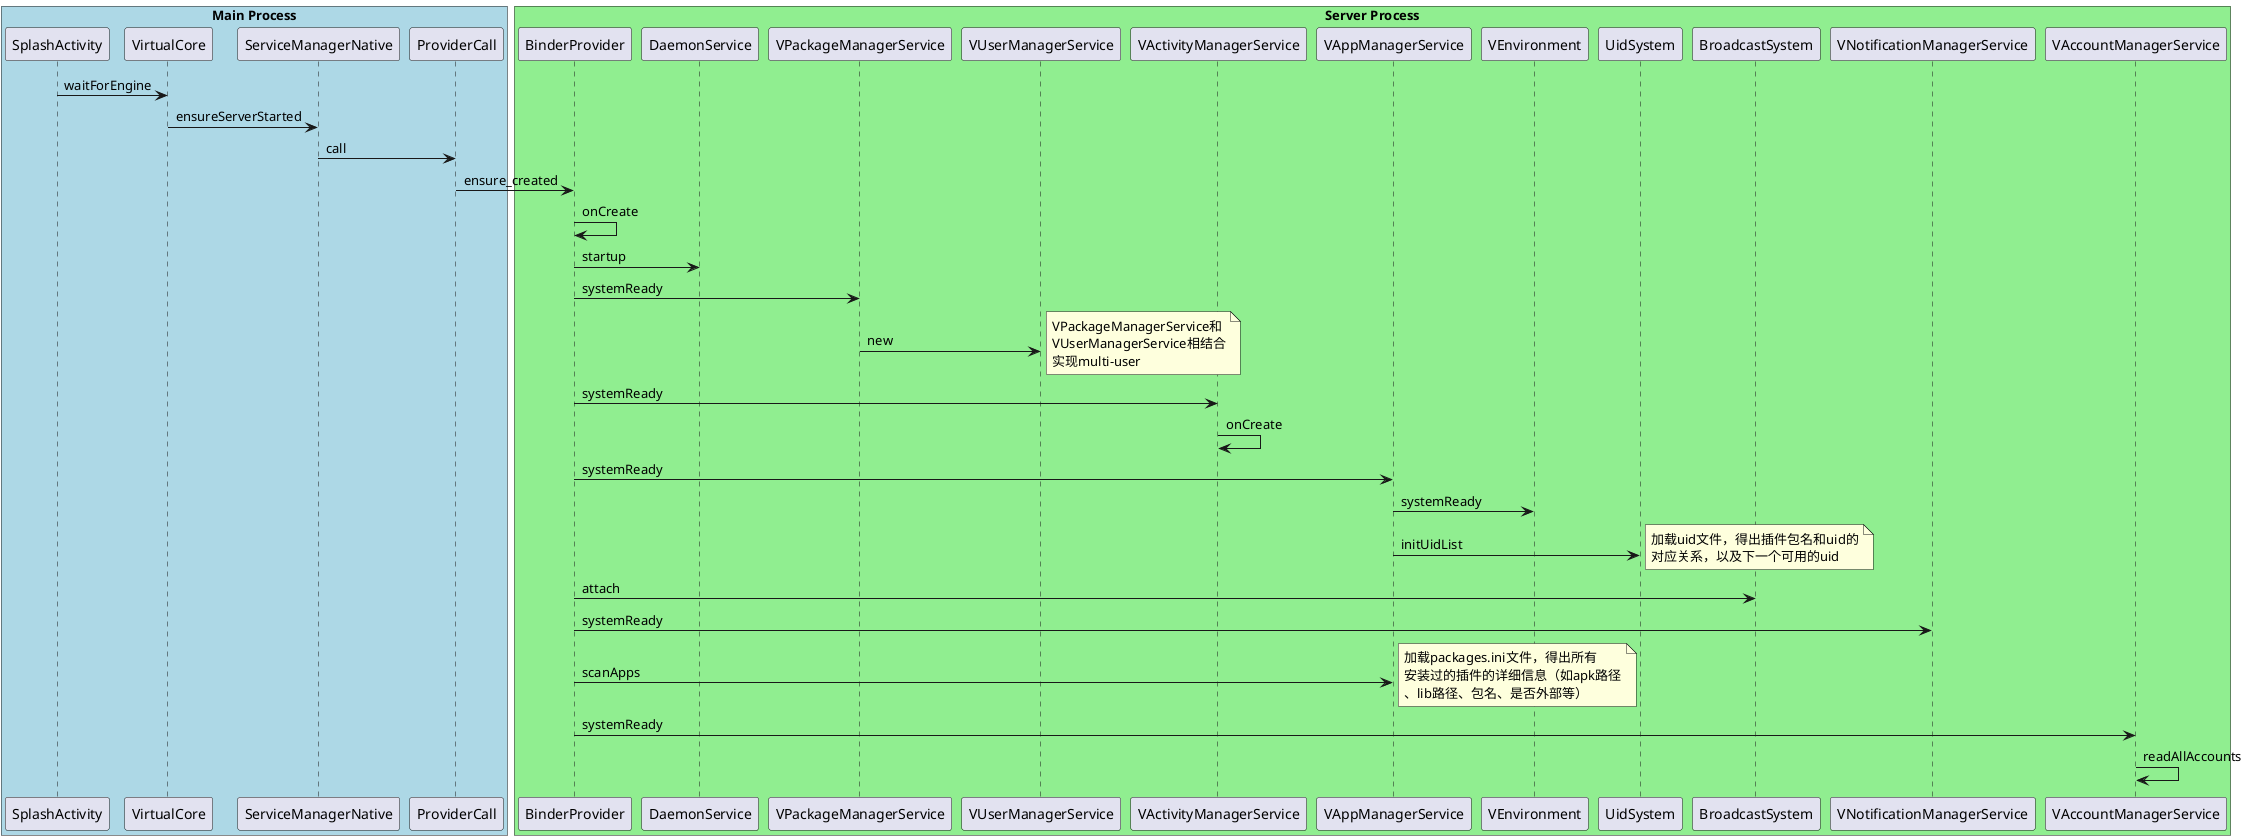 @startuml
box "Main Process" #LightBlue
participant SplashActivity
participant VirtualCore
participant ServiceManagerNative
participant ProviderCall
end box
box "Server Process" #LightGreen
participant BinderProvider
participant DaemonService
participant VPackageManagerService
participant VUserManagerService
participant VActivityManagerService
participant VAppManagerService
participant VEnvironment
participant UidSystem
participant BroadcastSystem
participant VNotificationManagerService
participant VAccountManagerService
end box
SplashActivity -> VirtualCore: waitForEngine
VirtualCore -> ServiceManagerNative: ensureServerStarted
ServiceManagerNative -> ProviderCall: call
ProviderCall -> BinderProvider: ensure_created
BinderProvider -> BinderProvider: onCreate
BinderProvider -> DaemonService: startup
BinderProvider -> VPackageManagerService: systemReady
VPackageManagerService -> VUserManagerService: new
note right
    VPackageManagerService和
    VUserManagerService相结合
    实现multi-user
end note
BinderProvider -> VActivityManagerService: systemReady
VActivityManagerService -> VActivityManagerService: onCreate
BinderProvider -> VAppManagerService: systemReady
VAppManagerService ->VEnvironment: systemReady
VAppManagerService -> UidSystem: initUidList
note right
    加载uid文件，得出插件包名和uid的
    对应关系，以及下一个可用的uid
end note
BinderProvider -> BroadcastSystem: attach
BinderProvider -> VNotificationManagerService: systemReady
BinderProvider -> VAppManagerService: scanApps
note right
    加载packages.ini文件，得出所有
    安装过的插件的详细信息（如apk路径
    、lib路径、包名、是否外部等）
end note
BinderProvider -> VAccountManagerService: systemReady
VAccountManagerService -> VAccountManagerService: readAllAccounts
@enduml